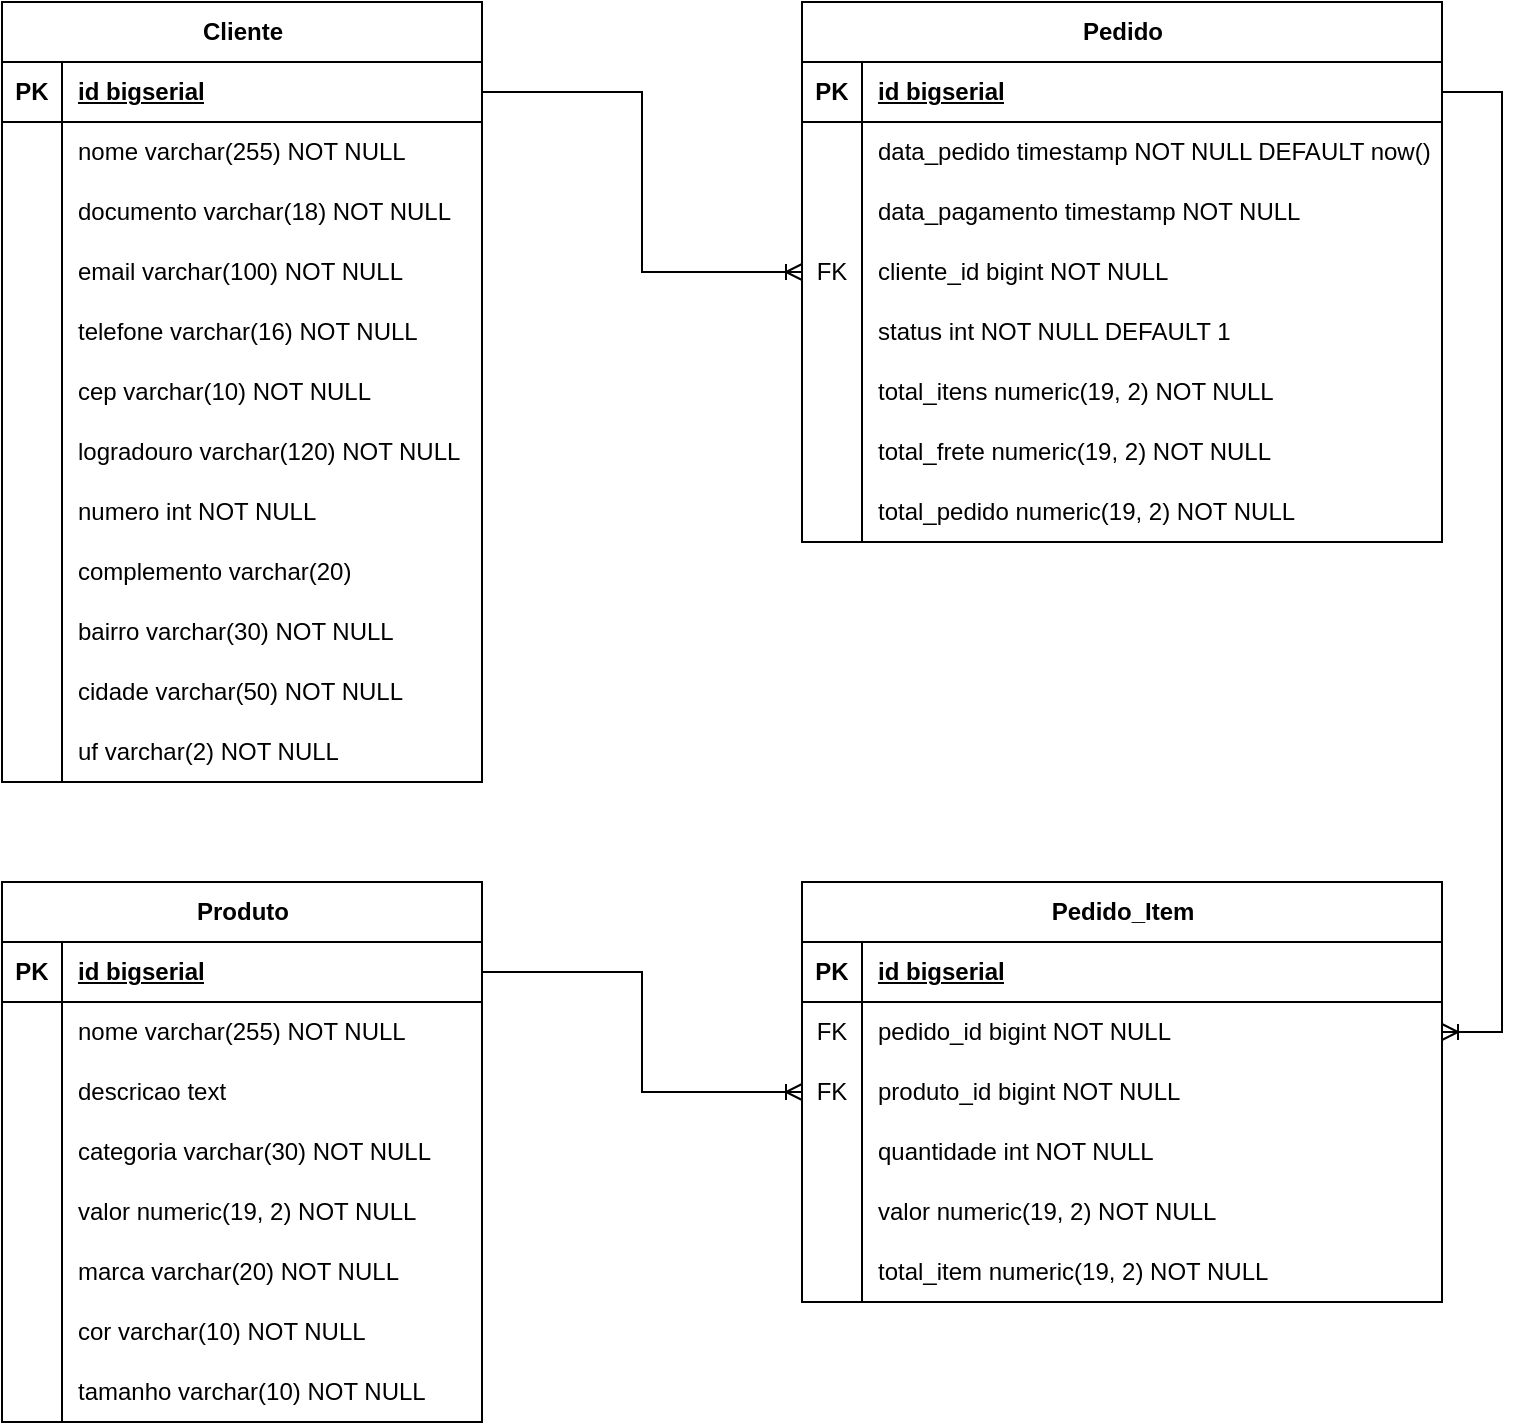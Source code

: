 <mxfile version="21.3.5" type="device">
  <diagram id="R2lEEEUBdFMjLlhIrx00" name="Page-1">
    <mxGraphModel dx="1189" dy="564" grid="1" gridSize="10" guides="1" tooltips="1" connect="1" arrows="1" fold="1" page="1" pageScale="1" pageWidth="850" pageHeight="1100" math="0" shadow="0" extFonts="Permanent Marker^https://fonts.googleapis.com/css?family=Permanent+Marker">
      <root>
        <mxCell id="0" />
        <mxCell id="1" parent="0" />
        <mxCell id="pOI8UPgZXdARu1mR1hJd-1" value="Produto" style="shape=table;startSize=30;container=1;collapsible=1;childLayout=tableLayout;fixedRows=1;rowLines=0;fontStyle=1;align=center;resizeLast=1;html=1;" parent="1" vertex="1">
          <mxGeometry x="40" y="480" width="240" height="270" as="geometry" />
        </mxCell>
        <mxCell id="pOI8UPgZXdARu1mR1hJd-2" value="" style="shape=tableRow;horizontal=0;startSize=0;swimlaneHead=0;swimlaneBody=0;fillColor=none;collapsible=0;dropTarget=0;points=[[0,0.5],[1,0.5]];portConstraint=eastwest;top=0;left=0;right=0;bottom=1;" parent="pOI8UPgZXdARu1mR1hJd-1" vertex="1">
          <mxGeometry y="30" width="240" height="30" as="geometry" />
        </mxCell>
        <mxCell id="pOI8UPgZXdARu1mR1hJd-3" value="PK" style="shape=partialRectangle;connectable=0;fillColor=none;top=0;left=0;bottom=0;right=0;fontStyle=1;overflow=hidden;whiteSpace=wrap;html=1;" parent="pOI8UPgZXdARu1mR1hJd-2" vertex="1">
          <mxGeometry width="30" height="30" as="geometry">
            <mxRectangle width="30" height="30" as="alternateBounds" />
          </mxGeometry>
        </mxCell>
        <mxCell id="pOI8UPgZXdARu1mR1hJd-4" value="id bigserial" style="shape=partialRectangle;connectable=0;fillColor=none;top=0;left=0;bottom=0;right=0;align=left;spacingLeft=6;fontStyle=5;overflow=hidden;whiteSpace=wrap;html=1;" parent="pOI8UPgZXdARu1mR1hJd-2" vertex="1">
          <mxGeometry x="30" width="210" height="30" as="geometry">
            <mxRectangle width="210" height="30" as="alternateBounds" />
          </mxGeometry>
        </mxCell>
        <mxCell id="pOI8UPgZXdARu1mR1hJd-5" value="" style="shape=tableRow;horizontal=0;startSize=0;swimlaneHead=0;swimlaneBody=0;fillColor=none;collapsible=0;dropTarget=0;points=[[0,0.5],[1,0.5]];portConstraint=eastwest;top=0;left=0;right=0;bottom=0;" parent="pOI8UPgZXdARu1mR1hJd-1" vertex="1">
          <mxGeometry y="60" width="240" height="30" as="geometry" />
        </mxCell>
        <mxCell id="pOI8UPgZXdARu1mR1hJd-6" value="" style="shape=partialRectangle;connectable=0;fillColor=none;top=0;left=0;bottom=0;right=0;editable=1;overflow=hidden;whiteSpace=wrap;html=1;" parent="pOI8UPgZXdARu1mR1hJd-5" vertex="1">
          <mxGeometry width="30" height="30" as="geometry">
            <mxRectangle width="30" height="30" as="alternateBounds" />
          </mxGeometry>
        </mxCell>
        <mxCell id="pOI8UPgZXdARu1mR1hJd-7" value="nome varchar(255) NOT NULL" style="shape=partialRectangle;connectable=0;fillColor=none;top=0;left=0;bottom=0;right=0;align=left;spacingLeft=6;overflow=hidden;whiteSpace=wrap;html=1;" parent="pOI8UPgZXdARu1mR1hJd-5" vertex="1">
          <mxGeometry x="30" width="210" height="30" as="geometry">
            <mxRectangle width="210" height="30" as="alternateBounds" />
          </mxGeometry>
        </mxCell>
        <mxCell id="pOI8UPgZXdARu1mR1hJd-8" value="" style="shape=tableRow;horizontal=0;startSize=0;swimlaneHead=0;swimlaneBody=0;fillColor=none;collapsible=0;dropTarget=0;points=[[0,0.5],[1,0.5]];portConstraint=eastwest;top=0;left=0;right=0;bottom=0;" parent="pOI8UPgZXdARu1mR1hJd-1" vertex="1">
          <mxGeometry y="90" width="240" height="30" as="geometry" />
        </mxCell>
        <mxCell id="pOI8UPgZXdARu1mR1hJd-9" value="" style="shape=partialRectangle;connectable=0;fillColor=none;top=0;left=0;bottom=0;right=0;editable=1;overflow=hidden;whiteSpace=wrap;html=1;" parent="pOI8UPgZXdARu1mR1hJd-8" vertex="1">
          <mxGeometry width="30" height="30" as="geometry">
            <mxRectangle width="30" height="30" as="alternateBounds" />
          </mxGeometry>
        </mxCell>
        <mxCell id="pOI8UPgZXdARu1mR1hJd-10" value="descricao text" style="shape=partialRectangle;connectable=0;fillColor=none;top=0;left=0;bottom=0;right=0;align=left;spacingLeft=6;overflow=hidden;whiteSpace=wrap;html=1;" parent="pOI8UPgZXdARu1mR1hJd-8" vertex="1">
          <mxGeometry x="30" width="210" height="30" as="geometry">
            <mxRectangle width="210" height="30" as="alternateBounds" />
          </mxGeometry>
        </mxCell>
        <mxCell id="EuoXAljcPQUyaeSZJzpA-23" style="shape=tableRow;horizontal=0;startSize=0;swimlaneHead=0;swimlaneBody=0;fillColor=none;collapsible=0;dropTarget=0;points=[[0,0.5],[1,0.5]];portConstraint=eastwest;top=0;left=0;right=0;bottom=0;" vertex="1" parent="pOI8UPgZXdARu1mR1hJd-1">
          <mxGeometry y="120" width="240" height="30" as="geometry" />
        </mxCell>
        <mxCell id="EuoXAljcPQUyaeSZJzpA-24" style="shape=partialRectangle;connectable=0;fillColor=none;top=0;left=0;bottom=0;right=0;editable=1;overflow=hidden;whiteSpace=wrap;html=1;" vertex="1" parent="EuoXAljcPQUyaeSZJzpA-23">
          <mxGeometry width="30" height="30" as="geometry">
            <mxRectangle width="30" height="30" as="alternateBounds" />
          </mxGeometry>
        </mxCell>
        <mxCell id="EuoXAljcPQUyaeSZJzpA-25" value="categoria varchar(30) NOT NULL" style="shape=partialRectangle;connectable=0;fillColor=none;top=0;left=0;bottom=0;right=0;align=left;spacingLeft=6;overflow=hidden;whiteSpace=wrap;html=1;" vertex="1" parent="EuoXAljcPQUyaeSZJzpA-23">
          <mxGeometry x="30" width="210" height="30" as="geometry">
            <mxRectangle width="210" height="30" as="alternateBounds" />
          </mxGeometry>
        </mxCell>
        <mxCell id="pOI8UPgZXdARu1mR1hJd-11" value="" style="shape=tableRow;horizontal=0;startSize=0;swimlaneHead=0;swimlaneBody=0;fillColor=none;collapsible=0;dropTarget=0;points=[[0,0.5],[1,0.5]];portConstraint=eastwest;top=0;left=0;right=0;bottom=0;" parent="pOI8UPgZXdARu1mR1hJd-1" vertex="1">
          <mxGeometry y="150" width="240" height="30" as="geometry" />
        </mxCell>
        <mxCell id="pOI8UPgZXdARu1mR1hJd-12" value="" style="shape=partialRectangle;connectable=0;fillColor=none;top=0;left=0;bottom=0;right=0;editable=1;overflow=hidden;whiteSpace=wrap;html=1;" parent="pOI8UPgZXdARu1mR1hJd-11" vertex="1">
          <mxGeometry width="30" height="30" as="geometry">
            <mxRectangle width="30" height="30" as="alternateBounds" />
          </mxGeometry>
        </mxCell>
        <mxCell id="pOI8UPgZXdARu1mR1hJd-13" value="valor numeric(19, 2) NOT NULL" style="shape=partialRectangle;connectable=0;fillColor=none;top=0;left=0;bottom=0;right=0;align=left;spacingLeft=6;overflow=hidden;whiteSpace=wrap;html=1;" parent="pOI8UPgZXdARu1mR1hJd-11" vertex="1">
          <mxGeometry x="30" width="210" height="30" as="geometry">
            <mxRectangle width="210" height="30" as="alternateBounds" />
          </mxGeometry>
        </mxCell>
        <mxCell id="pOI8UPgZXdARu1mR1hJd-18" style="shape=tableRow;horizontal=0;startSize=0;swimlaneHead=0;swimlaneBody=0;fillColor=none;collapsible=0;dropTarget=0;points=[[0,0.5],[1,0.5]];portConstraint=eastwest;top=0;left=0;right=0;bottom=0;" parent="pOI8UPgZXdARu1mR1hJd-1" vertex="1">
          <mxGeometry y="180" width="240" height="30" as="geometry" />
        </mxCell>
        <mxCell id="pOI8UPgZXdARu1mR1hJd-19" style="shape=partialRectangle;connectable=0;fillColor=none;top=0;left=0;bottom=0;right=0;editable=1;overflow=hidden;whiteSpace=wrap;html=1;" parent="pOI8UPgZXdARu1mR1hJd-18" vertex="1">
          <mxGeometry width="30" height="30" as="geometry">
            <mxRectangle width="30" height="30" as="alternateBounds" />
          </mxGeometry>
        </mxCell>
        <mxCell id="pOI8UPgZXdARu1mR1hJd-20" value="marca varchar(20) NOT NULL" style="shape=partialRectangle;connectable=0;fillColor=none;top=0;left=0;bottom=0;right=0;align=left;spacingLeft=6;overflow=hidden;whiteSpace=wrap;html=1;" parent="pOI8UPgZXdARu1mR1hJd-18" vertex="1">
          <mxGeometry x="30" width="210" height="30" as="geometry">
            <mxRectangle width="210" height="30" as="alternateBounds" />
          </mxGeometry>
        </mxCell>
        <mxCell id="pOI8UPgZXdARu1mR1hJd-21" style="shape=tableRow;horizontal=0;startSize=0;swimlaneHead=0;swimlaneBody=0;fillColor=none;collapsible=0;dropTarget=0;points=[[0,0.5],[1,0.5]];portConstraint=eastwest;top=0;left=0;right=0;bottom=0;" parent="pOI8UPgZXdARu1mR1hJd-1" vertex="1">
          <mxGeometry y="210" width="240" height="30" as="geometry" />
        </mxCell>
        <mxCell id="pOI8UPgZXdARu1mR1hJd-22" style="shape=partialRectangle;connectable=0;fillColor=none;top=0;left=0;bottom=0;right=0;editable=1;overflow=hidden;whiteSpace=wrap;html=1;" parent="pOI8UPgZXdARu1mR1hJd-21" vertex="1">
          <mxGeometry width="30" height="30" as="geometry">
            <mxRectangle width="30" height="30" as="alternateBounds" />
          </mxGeometry>
        </mxCell>
        <mxCell id="pOI8UPgZXdARu1mR1hJd-23" value="cor varchar(10) NOT NULL" style="shape=partialRectangle;connectable=0;fillColor=none;top=0;left=0;bottom=0;right=0;align=left;spacingLeft=6;overflow=hidden;whiteSpace=wrap;html=1;" parent="pOI8UPgZXdARu1mR1hJd-21" vertex="1">
          <mxGeometry x="30" width="210" height="30" as="geometry">
            <mxRectangle width="210" height="30" as="alternateBounds" />
          </mxGeometry>
        </mxCell>
        <mxCell id="pOI8UPgZXdARu1mR1hJd-24" style="shape=tableRow;horizontal=0;startSize=0;swimlaneHead=0;swimlaneBody=0;fillColor=none;collapsible=0;dropTarget=0;points=[[0,0.5],[1,0.5]];portConstraint=eastwest;top=0;left=0;right=0;bottom=0;" parent="pOI8UPgZXdARu1mR1hJd-1" vertex="1">
          <mxGeometry y="240" width="240" height="30" as="geometry" />
        </mxCell>
        <mxCell id="pOI8UPgZXdARu1mR1hJd-25" style="shape=partialRectangle;connectable=0;fillColor=none;top=0;left=0;bottom=0;right=0;editable=1;overflow=hidden;whiteSpace=wrap;html=1;" parent="pOI8UPgZXdARu1mR1hJd-24" vertex="1">
          <mxGeometry width="30" height="30" as="geometry">
            <mxRectangle width="30" height="30" as="alternateBounds" />
          </mxGeometry>
        </mxCell>
        <mxCell id="pOI8UPgZXdARu1mR1hJd-26" value="tamanho varchar(10) NOT NULL" style="shape=partialRectangle;connectable=0;fillColor=none;top=0;left=0;bottom=0;right=0;align=left;spacingLeft=6;overflow=hidden;whiteSpace=wrap;html=1;" parent="pOI8UPgZXdARu1mR1hJd-24" vertex="1">
          <mxGeometry x="30" width="210" height="30" as="geometry">
            <mxRectangle width="210" height="30" as="alternateBounds" />
          </mxGeometry>
        </mxCell>
        <mxCell id="pOI8UPgZXdARu1mR1hJd-27" value="Cliente" style="shape=table;startSize=30;container=1;collapsible=1;childLayout=tableLayout;fixedRows=1;rowLines=0;fontStyle=1;align=center;resizeLast=1;html=1;" parent="1" vertex="1">
          <mxGeometry x="40" y="40" width="240" height="390" as="geometry" />
        </mxCell>
        <mxCell id="pOI8UPgZXdARu1mR1hJd-28" value="" style="shape=tableRow;horizontal=0;startSize=0;swimlaneHead=0;swimlaneBody=0;fillColor=none;collapsible=0;dropTarget=0;points=[[0,0.5],[1,0.5]];portConstraint=eastwest;top=0;left=0;right=0;bottom=1;" parent="pOI8UPgZXdARu1mR1hJd-27" vertex="1">
          <mxGeometry y="30" width="240" height="30" as="geometry" />
        </mxCell>
        <mxCell id="pOI8UPgZXdARu1mR1hJd-29" value="PK" style="shape=partialRectangle;connectable=0;fillColor=none;top=0;left=0;bottom=0;right=0;fontStyle=1;overflow=hidden;whiteSpace=wrap;html=1;" parent="pOI8UPgZXdARu1mR1hJd-28" vertex="1">
          <mxGeometry width="30" height="30" as="geometry">
            <mxRectangle width="30" height="30" as="alternateBounds" />
          </mxGeometry>
        </mxCell>
        <mxCell id="pOI8UPgZXdARu1mR1hJd-30" value="id bigserial" style="shape=partialRectangle;connectable=0;fillColor=none;top=0;left=0;bottom=0;right=0;align=left;spacingLeft=6;fontStyle=5;overflow=hidden;whiteSpace=wrap;html=1;" parent="pOI8UPgZXdARu1mR1hJd-28" vertex="1">
          <mxGeometry x="30" width="210" height="30" as="geometry">
            <mxRectangle width="210" height="30" as="alternateBounds" />
          </mxGeometry>
        </mxCell>
        <mxCell id="pOI8UPgZXdARu1mR1hJd-31" value="" style="shape=tableRow;horizontal=0;startSize=0;swimlaneHead=0;swimlaneBody=0;fillColor=none;collapsible=0;dropTarget=0;points=[[0,0.5],[1,0.5]];portConstraint=eastwest;top=0;left=0;right=0;bottom=0;" parent="pOI8UPgZXdARu1mR1hJd-27" vertex="1">
          <mxGeometry y="60" width="240" height="30" as="geometry" />
        </mxCell>
        <mxCell id="pOI8UPgZXdARu1mR1hJd-32" value="" style="shape=partialRectangle;connectable=0;fillColor=none;top=0;left=0;bottom=0;right=0;editable=1;overflow=hidden;whiteSpace=wrap;html=1;" parent="pOI8UPgZXdARu1mR1hJd-31" vertex="1">
          <mxGeometry width="30" height="30" as="geometry">
            <mxRectangle width="30" height="30" as="alternateBounds" />
          </mxGeometry>
        </mxCell>
        <mxCell id="pOI8UPgZXdARu1mR1hJd-33" value="nome varchar(255) NOT NULL" style="shape=partialRectangle;connectable=0;fillColor=none;top=0;left=0;bottom=0;right=0;align=left;spacingLeft=6;overflow=hidden;whiteSpace=wrap;html=1;" parent="pOI8UPgZXdARu1mR1hJd-31" vertex="1">
          <mxGeometry x="30" width="210" height="30" as="geometry">
            <mxRectangle width="210" height="30" as="alternateBounds" />
          </mxGeometry>
        </mxCell>
        <mxCell id="pOI8UPgZXdARu1mR1hJd-34" value="" style="shape=tableRow;horizontal=0;startSize=0;swimlaneHead=0;swimlaneBody=0;fillColor=none;collapsible=0;dropTarget=0;points=[[0,0.5],[1,0.5]];portConstraint=eastwest;top=0;left=0;right=0;bottom=0;" parent="pOI8UPgZXdARu1mR1hJd-27" vertex="1">
          <mxGeometry y="90" width="240" height="30" as="geometry" />
        </mxCell>
        <mxCell id="pOI8UPgZXdARu1mR1hJd-35" value="" style="shape=partialRectangle;connectable=0;fillColor=none;top=0;left=0;bottom=0;right=0;editable=1;overflow=hidden;whiteSpace=wrap;html=1;" parent="pOI8UPgZXdARu1mR1hJd-34" vertex="1">
          <mxGeometry width="30" height="30" as="geometry">
            <mxRectangle width="30" height="30" as="alternateBounds" />
          </mxGeometry>
        </mxCell>
        <mxCell id="pOI8UPgZXdARu1mR1hJd-36" value="documento varchar(18) NOT NULL" style="shape=partialRectangle;connectable=0;fillColor=none;top=0;left=0;bottom=0;right=0;align=left;spacingLeft=6;overflow=hidden;whiteSpace=wrap;html=1;" parent="pOI8UPgZXdARu1mR1hJd-34" vertex="1">
          <mxGeometry x="30" width="210" height="30" as="geometry">
            <mxRectangle width="210" height="30" as="alternateBounds" />
          </mxGeometry>
        </mxCell>
        <mxCell id="pOI8UPgZXdARu1mR1hJd-58" style="shape=tableRow;horizontal=0;startSize=0;swimlaneHead=0;swimlaneBody=0;fillColor=none;collapsible=0;dropTarget=0;points=[[0,0.5],[1,0.5]];portConstraint=eastwest;top=0;left=0;right=0;bottom=0;" parent="pOI8UPgZXdARu1mR1hJd-27" vertex="1">
          <mxGeometry y="120" width="240" height="30" as="geometry" />
        </mxCell>
        <mxCell id="pOI8UPgZXdARu1mR1hJd-59" style="shape=partialRectangle;connectable=0;fillColor=none;top=0;left=0;bottom=0;right=0;editable=1;overflow=hidden;whiteSpace=wrap;html=1;" parent="pOI8UPgZXdARu1mR1hJd-58" vertex="1">
          <mxGeometry width="30" height="30" as="geometry">
            <mxRectangle width="30" height="30" as="alternateBounds" />
          </mxGeometry>
        </mxCell>
        <mxCell id="pOI8UPgZXdARu1mR1hJd-60" value="email varchar(100) NOT NULL" style="shape=partialRectangle;connectable=0;fillColor=none;top=0;left=0;bottom=0;right=0;align=left;spacingLeft=6;overflow=hidden;whiteSpace=wrap;html=1;" parent="pOI8UPgZXdARu1mR1hJd-58" vertex="1">
          <mxGeometry x="30" width="210" height="30" as="geometry">
            <mxRectangle width="210" height="30" as="alternateBounds" />
          </mxGeometry>
        </mxCell>
        <mxCell id="pOI8UPgZXdARu1mR1hJd-55" style="shape=tableRow;horizontal=0;startSize=0;swimlaneHead=0;swimlaneBody=0;fillColor=none;collapsible=0;dropTarget=0;points=[[0,0.5],[1,0.5]];portConstraint=eastwest;top=0;left=0;right=0;bottom=0;" parent="pOI8UPgZXdARu1mR1hJd-27" vertex="1">
          <mxGeometry y="150" width="240" height="30" as="geometry" />
        </mxCell>
        <mxCell id="pOI8UPgZXdARu1mR1hJd-56" style="shape=partialRectangle;connectable=0;fillColor=none;top=0;left=0;bottom=0;right=0;editable=1;overflow=hidden;whiteSpace=wrap;html=1;" parent="pOI8UPgZXdARu1mR1hJd-55" vertex="1">
          <mxGeometry width="30" height="30" as="geometry">
            <mxRectangle width="30" height="30" as="alternateBounds" />
          </mxGeometry>
        </mxCell>
        <mxCell id="pOI8UPgZXdARu1mR1hJd-57" value="telefone varchar(16) NOT NULL" style="shape=partialRectangle;connectable=0;fillColor=none;top=0;left=0;bottom=0;right=0;align=left;spacingLeft=6;overflow=hidden;whiteSpace=wrap;html=1;" parent="pOI8UPgZXdARu1mR1hJd-55" vertex="1">
          <mxGeometry x="30" width="210" height="30" as="geometry">
            <mxRectangle width="210" height="30" as="alternateBounds" />
          </mxGeometry>
        </mxCell>
        <mxCell id="pOI8UPgZXdARu1mR1hJd-61" style="shape=tableRow;horizontal=0;startSize=0;swimlaneHead=0;swimlaneBody=0;fillColor=none;collapsible=0;dropTarget=0;points=[[0,0.5],[1,0.5]];portConstraint=eastwest;top=0;left=0;right=0;bottom=0;" parent="pOI8UPgZXdARu1mR1hJd-27" vertex="1">
          <mxGeometry y="180" width="240" height="30" as="geometry" />
        </mxCell>
        <mxCell id="pOI8UPgZXdARu1mR1hJd-62" style="shape=partialRectangle;connectable=0;fillColor=none;top=0;left=0;bottom=0;right=0;editable=1;overflow=hidden;whiteSpace=wrap;html=1;" parent="pOI8UPgZXdARu1mR1hJd-61" vertex="1">
          <mxGeometry width="30" height="30" as="geometry">
            <mxRectangle width="30" height="30" as="alternateBounds" />
          </mxGeometry>
        </mxCell>
        <mxCell id="pOI8UPgZXdARu1mR1hJd-63" value="cep varchar(10) NOT NULL" style="shape=partialRectangle;connectable=0;fillColor=none;top=0;left=0;bottom=0;right=0;align=left;spacingLeft=6;overflow=hidden;whiteSpace=wrap;html=1;" parent="pOI8UPgZXdARu1mR1hJd-61" vertex="1">
          <mxGeometry x="30" width="210" height="30" as="geometry">
            <mxRectangle width="210" height="30" as="alternateBounds" />
          </mxGeometry>
        </mxCell>
        <mxCell id="pOI8UPgZXdARu1mR1hJd-37" value="" style="shape=tableRow;horizontal=0;startSize=0;swimlaneHead=0;swimlaneBody=0;fillColor=none;collapsible=0;dropTarget=0;points=[[0,0.5],[1,0.5]];portConstraint=eastwest;top=0;left=0;right=0;bottom=0;" parent="pOI8UPgZXdARu1mR1hJd-27" vertex="1">
          <mxGeometry y="210" width="240" height="30" as="geometry" />
        </mxCell>
        <mxCell id="pOI8UPgZXdARu1mR1hJd-38" value="" style="shape=partialRectangle;connectable=0;fillColor=none;top=0;left=0;bottom=0;right=0;editable=1;overflow=hidden;whiteSpace=wrap;html=1;" parent="pOI8UPgZXdARu1mR1hJd-37" vertex="1">
          <mxGeometry width="30" height="30" as="geometry">
            <mxRectangle width="30" height="30" as="alternateBounds" />
          </mxGeometry>
        </mxCell>
        <mxCell id="pOI8UPgZXdARu1mR1hJd-39" value="logradouro varchar(120) NOT NULL" style="shape=partialRectangle;connectable=0;fillColor=none;top=0;left=0;bottom=0;right=0;align=left;spacingLeft=6;overflow=hidden;whiteSpace=wrap;html=1;" parent="pOI8UPgZXdARu1mR1hJd-37" vertex="1">
          <mxGeometry x="30" width="210" height="30" as="geometry">
            <mxRectangle width="210" height="30" as="alternateBounds" />
          </mxGeometry>
        </mxCell>
        <mxCell id="pOI8UPgZXdARu1mR1hJd-40" style="shape=tableRow;horizontal=0;startSize=0;swimlaneHead=0;swimlaneBody=0;fillColor=none;collapsible=0;dropTarget=0;points=[[0,0.5],[1,0.5]];portConstraint=eastwest;top=0;left=0;right=0;bottom=0;" parent="pOI8UPgZXdARu1mR1hJd-27" vertex="1">
          <mxGeometry y="240" width="240" height="30" as="geometry" />
        </mxCell>
        <mxCell id="pOI8UPgZXdARu1mR1hJd-41" style="shape=partialRectangle;connectable=0;fillColor=none;top=0;left=0;bottom=0;right=0;editable=1;overflow=hidden;whiteSpace=wrap;html=1;" parent="pOI8UPgZXdARu1mR1hJd-40" vertex="1">
          <mxGeometry width="30" height="30" as="geometry">
            <mxRectangle width="30" height="30" as="alternateBounds" />
          </mxGeometry>
        </mxCell>
        <mxCell id="pOI8UPgZXdARu1mR1hJd-42" value="numero int NOT NULL" style="shape=partialRectangle;connectable=0;fillColor=none;top=0;left=0;bottom=0;right=0;align=left;spacingLeft=6;overflow=hidden;whiteSpace=wrap;html=1;" parent="pOI8UPgZXdARu1mR1hJd-40" vertex="1">
          <mxGeometry x="30" width="210" height="30" as="geometry">
            <mxRectangle width="210" height="30" as="alternateBounds" />
          </mxGeometry>
        </mxCell>
        <mxCell id="pOI8UPgZXdARu1mR1hJd-43" style="shape=tableRow;horizontal=0;startSize=0;swimlaneHead=0;swimlaneBody=0;fillColor=none;collapsible=0;dropTarget=0;points=[[0,0.5],[1,0.5]];portConstraint=eastwest;top=0;left=0;right=0;bottom=0;" parent="pOI8UPgZXdARu1mR1hJd-27" vertex="1">
          <mxGeometry y="270" width="240" height="30" as="geometry" />
        </mxCell>
        <mxCell id="pOI8UPgZXdARu1mR1hJd-44" style="shape=partialRectangle;connectable=0;fillColor=none;top=0;left=0;bottom=0;right=0;editable=1;overflow=hidden;whiteSpace=wrap;html=1;" parent="pOI8UPgZXdARu1mR1hJd-43" vertex="1">
          <mxGeometry width="30" height="30" as="geometry">
            <mxRectangle width="30" height="30" as="alternateBounds" />
          </mxGeometry>
        </mxCell>
        <mxCell id="pOI8UPgZXdARu1mR1hJd-45" value="complemento varchar(20)" style="shape=partialRectangle;connectable=0;fillColor=none;top=0;left=0;bottom=0;right=0;align=left;spacingLeft=6;overflow=hidden;whiteSpace=wrap;html=1;" parent="pOI8UPgZXdARu1mR1hJd-43" vertex="1">
          <mxGeometry x="30" width="210" height="30" as="geometry">
            <mxRectangle width="210" height="30" as="alternateBounds" />
          </mxGeometry>
        </mxCell>
        <mxCell id="pOI8UPgZXdARu1mR1hJd-46" style="shape=tableRow;horizontal=0;startSize=0;swimlaneHead=0;swimlaneBody=0;fillColor=none;collapsible=0;dropTarget=0;points=[[0,0.5],[1,0.5]];portConstraint=eastwest;top=0;left=0;right=0;bottom=0;" parent="pOI8UPgZXdARu1mR1hJd-27" vertex="1">
          <mxGeometry y="300" width="240" height="30" as="geometry" />
        </mxCell>
        <mxCell id="pOI8UPgZXdARu1mR1hJd-47" style="shape=partialRectangle;connectable=0;fillColor=none;top=0;left=0;bottom=0;right=0;editable=1;overflow=hidden;whiteSpace=wrap;html=1;" parent="pOI8UPgZXdARu1mR1hJd-46" vertex="1">
          <mxGeometry width="30" height="30" as="geometry">
            <mxRectangle width="30" height="30" as="alternateBounds" />
          </mxGeometry>
        </mxCell>
        <mxCell id="pOI8UPgZXdARu1mR1hJd-48" value="bairro varchar(30) NOT NULL" style="shape=partialRectangle;connectable=0;fillColor=none;top=0;left=0;bottom=0;right=0;align=left;spacingLeft=6;overflow=hidden;whiteSpace=wrap;html=1;" parent="pOI8UPgZXdARu1mR1hJd-46" vertex="1">
          <mxGeometry x="30" width="210" height="30" as="geometry">
            <mxRectangle width="210" height="30" as="alternateBounds" />
          </mxGeometry>
        </mxCell>
        <mxCell id="pOI8UPgZXdARu1mR1hJd-49" style="shape=tableRow;horizontal=0;startSize=0;swimlaneHead=0;swimlaneBody=0;fillColor=none;collapsible=0;dropTarget=0;points=[[0,0.5],[1,0.5]];portConstraint=eastwest;top=0;left=0;right=0;bottom=0;" parent="pOI8UPgZXdARu1mR1hJd-27" vertex="1">
          <mxGeometry y="330" width="240" height="30" as="geometry" />
        </mxCell>
        <mxCell id="pOI8UPgZXdARu1mR1hJd-50" style="shape=partialRectangle;connectable=0;fillColor=none;top=0;left=0;bottom=0;right=0;editable=1;overflow=hidden;whiteSpace=wrap;html=1;" parent="pOI8UPgZXdARu1mR1hJd-49" vertex="1">
          <mxGeometry width="30" height="30" as="geometry">
            <mxRectangle width="30" height="30" as="alternateBounds" />
          </mxGeometry>
        </mxCell>
        <mxCell id="pOI8UPgZXdARu1mR1hJd-51" value="cidade varchar(50) NOT NULL" style="shape=partialRectangle;connectable=0;fillColor=none;top=0;left=0;bottom=0;right=0;align=left;spacingLeft=6;overflow=hidden;whiteSpace=wrap;html=1;" parent="pOI8UPgZXdARu1mR1hJd-49" vertex="1">
          <mxGeometry x="30" width="210" height="30" as="geometry">
            <mxRectangle width="210" height="30" as="alternateBounds" />
          </mxGeometry>
        </mxCell>
        <mxCell id="pOI8UPgZXdARu1mR1hJd-52" style="shape=tableRow;horizontal=0;startSize=0;swimlaneHead=0;swimlaneBody=0;fillColor=none;collapsible=0;dropTarget=0;points=[[0,0.5],[1,0.5]];portConstraint=eastwest;top=0;left=0;right=0;bottom=0;" parent="pOI8UPgZXdARu1mR1hJd-27" vertex="1">
          <mxGeometry y="360" width="240" height="30" as="geometry" />
        </mxCell>
        <mxCell id="pOI8UPgZXdARu1mR1hJd-53" style="shape=partialRectangle;connectable=0;fillColor=none;top=0;left=0;bottom=0;right=0;editable=1;overflow=hidden;whiteSpace=wrap;html=1;" parent="pOI8UPgZXdARu1mR1hJd-52" vertex="1">
          <mxGeometry width="30" height="30" as="geometry">
            <mxRectangle width="30" height="30" as="alternateBounds" />
          </mxGeometry>
        </mxCell>
        <mxCell id="pOI8UPgZXdARu1mR1hJd-54" value="uf varchar(2) NOT NULL" style="shape=partialRectangle;connectable=0;fillColor=none;top=0;left=0;bottom=0;right=0;align=left;spacingLeft=6;overflow=hidden;whiteSpace=wrap;html=1;" parent="pOI8UPgZXdARu1mR1hJd-52" vertex="1">
          <mxGeometry x="30" width="210" height="30" as="geometry">
            <mxRectangle width="210" height="30" as="alternateBounds" />
          </mxGeometry>
        </mxCell>
        <mxCell id="pOI8UPgZXdARu1mR1hJd-64" value="Pedido" style="shape=table;startSize=30;container=1;collapsible=1;childLayout=tableLayout;fixedRows=1;rowLines=0;fontStyle=1;align=center;resizeLast=1;html=1;" parent="1" vertex="1">
          <mxGeometry x="440" y="40" width="320" height="270" as="geometry" />
        </mxCell>
        <mxCell id="pOI8UPgZXdARu1mR1hJd-65" value="" style="shape=tableRow;horizontal=0;startSize=0;swimlaneHead=0;swimlaneBody=0;fillColor=none;collapsible=0;dropTarget=0;points=[[0,0.5],[1,0.5]];portConstraint=eastwest;top=0;left=0;right=0;bottom=1;" parent="pOI8UPgZXdARu1mR1hJd-64" vertex="1">
          <mxGeometry y="30" width="320" height="30" as="geometry" />
        </mxCell>
        <mxCell id="pOI8UPgZXdARu1mR1hJd-66" value="PK" style="shape=partialRectangle;connectable=0;fillColor=none;top=0;left=0;bottom=0;right=0;fontStyle=1;overflow=hidden;whiteSpace=wrap;html=1;" parent="pOI8UPgZXdARu1mR1hJd-65" vertex="1">
          <mxGeometry width="30" height="30" as="geometry">
            <mxRectangle width="30" height="30" as="alternateBounds" />
          </mxGeometry>
        </mxCell>
        <mxCell id="pOI8UPgZXdARu1mR1hJd-67" value="id bigserial" style="shape=partialRectangle;connectable=0;fillColor=none;top=0;left=0;bottom=0;right=0;align=left;spacingLeft=6;fontStyle=5;overflow=hidden;whiteSpace=wrap;html=1;" parent="pOI8UPgZXdARu1mR1hJd-65" vertex="1">
          <mxGeometry x="30" width="290" height="30" as="geometry">
            <mxRectangle width="290" height="30" as="alternateBounds" />
          </mxGeometry>
        </mxCell>
        <mxCell id="pOI8UPgZXdARu1mR1hJd-68" value="" style="shape=tableRow;horizontal=0;startSize=0;swimlaneHead=0;swimlaneBody=0;fillColor=none;collapsible=0;dropTarget=0;points=[[0,0.5],[1,0.5]];portConstraint=eastwest;top=0;left=0;right=0;bottom=0;" parent="pOI8UPgZXdARu1mR1hJd-64" vertex="1">
          <mxGeometry y="60" width="320" height="30" as="geometry" />
        </mxCell>
        <mxCell id="pOI8UPgZXdARu1mR1hJd-69" value="" style="shape=partialRectangle;connectable=0;fillColor=none;top=0;left=0;bottom=0;right=0;editable=1;overflow=hidden;whiteSpace=wrap;html=1;" parent="pOI8UPgZXdARu1mR1hJd-68" vertex="1">
          <mxGeometry width="30" height="30" as="geometry">
            <mxRectangle width="30" height="30" as="alternateBounds" />
          </mxGeometry>
        </mxCell>
        <mxCell id="pOI8UPgZXdARu1mR1hJd-70" value="data_pedido timestamp NOT NULL DEFAULT now()" style="shape=partialRectangle;connectable=0;fillColor=none;top=0;left=0;bottom=0;right=0;align=left;spacingLeft=6;overflow=hidden;whiteSpace=wrap;html=1;" parent="pOI8UPgZXdARu1mR1hJd-68" vertex="1">
          <mxGeometry x="30" width="290" height="30" as="geometry">
            <mxRectangle width="290" height="30" as="alternateBounds" />
          </mxGeometry>
        </mxCell>
        <mxCell id="EuoXAljcPQUyaeSZJzpA-20" style="shape=tableRow;horizontal=0;startSize=0;swimlaneHead=0;swimlaneBody=0;fillColor=none;collapsible=0;dropTarget=0;points=[[0,0.5],[1,0.5]];portConstraint=eastwest;top=0;left=0;right=0;bottom=0;" vertex="1" parent="pOI8UPgZXdARu1mR1hJd-64">
          <mxGeometry y="90" width="320" height="30" as="geometry" />
        </mxCell>
        <mxCell id="EuoXAljcPQUyaeSZJzpA-21" style="shape=partialRectangle;connectable=0;fillColor=none;top=0;left=0;bottom=0;right=0;editable=1;overflow=hidden;whiteSpace=wrap;html=1;" vertex="1" parent="EuoXAljcPQUyaeSZJzpA-20">
          <mxGeometry width="30" height="30" as="geometry">
            <mxRectangle width="30" height="30" as="alternateBounds" />
          </mxGeometry>
        </mxCell>
        <mxCell id="EuoXAljcPQUyaeSZJzpA-22" value="data_pagamento timestamp NOT NULL" style="shape=partialRectangle;connectable=0;fillColor=none;top=0;left=0;bottom=0;right=0;align=left;spacingLeft=6;overflow=hidden;whiteSpace=wrap;html=1;" vertex="1" parent="EuoXAljcPQUyaeSZJzpA-20">
          <mxGeometry x="30" width="290" height="30" as="geometry">
            <mxRectangle width="290" height="30" as="alternateBounds" />
          </mxGeometry>
        </mxCell>
        <mxCell id="pOI8UPgZXdARu1mR1hJd-71" value="" style="shape=tableRow;horizontal=0;startSize=0;swimlaneHead=0;swimlaneBody=0;fillColor=none;collapsible=0;dropTarget=0;points=[[0,0.5],[1,0.5]];portConstraint=eastwest;top=0;left=0;right=0;bottom=0;" parent="pOI8UPgZXdARu1mR1hJd-64" vertex="1">
          <mxGeometry y="120" width="320" height="30" as="geometry" />
        </mxCell>
        <mxCell id="pOI8UPgZXdARu1mR1hJd-72" value="FK" style="shape=partialRectangle;connectable=0;fillColor=none;top=0;left=0;bottom=0;right=0;editable=1;overflow=hidden;whiteSpace=wrap;html=1;" parent="pOI8UPgZXdARu1mR1hJd-71" vertex="1">
          <mxGeometry width="30" height="30" as="geometry">
            <mxRectangle width="30" height="30" as="alternateBounds" />
          </mxGeometry>
        </mxCell>
        <mxCell id="pOI8UPgZXdARu1mR1hJd-73" value="cliente_id bigint NOT NULL" style="shape=partialRectangle;connectable=0;fillColor=none;top=0;left=0;bottom=0;right=0;align=left;spacingLeft=6;overflow=hidden;whiteSpace=wrap;html=1;" parent="pOI8UPgZXdARu1mR1hJd-71" vertex="1">
          <mxGeometry x="30" width="290" height="30" as="geometry">
            <mxRectangle width="290" height="30" as="alternateBounds" />
          </mxGeometry>
        </mxCell>
        <mxCell id="pOI8UPgZXdARu1mR1hJd-74" value="" style="shape=tableRow;horizontal=0;startSize=0;swimlaneHead=0;swimlaneBody=0;fillColor=none;collapsible=0;dropTarget=0;points=[[0,0.5],[1,0.5]];portConstraint=eastwest;top=0;left=0;right=0;bottom=0;" parent="pOI8UPgZXdARu1mR1hJd-64" vertex="1">
          <mxGeometry y="150" width="320" height="30" as="geometry" />
        </mxCell>
        <mxCell id="pOI8UPgZXdARu1mR1hJd-75" value="" style="shape=partialRectangle;connectable=0;fillColor=none;top=0;left=0;bottom=0;right=0;editable=1;overflow=hidden;whiteSpace=wrap;html=1;" parent="pOI8UPgZXdARu1mR1hJd-74" vertex="1">
          <mxGeometry width="30" height="30" as="geometry">
            <mxRectangle width="30" height="30" as="alternateBounds" />
          </mxGeometry>
        </mxCell>
        <mxCell id="pOI8UPgZXdARu1mR1hJd-76" value="status int NOT NULL DEFAULT 1" style="shape=partialRectangle;connectable=0;fillColor=none;top=0;left=0;bottom=0;right=0;align=left;spacingLeft=6;overflow=hidden;whiteSpace=wrap;html=1;" parent="pOI8UPgZXdARu1mR1hJd-74" vertex="1">
          <mxGeometry x="30" width="290" height="30" as="geometry">
            <mxRectangle width="290" height="30" as="alternateBounds" />
          </mxGeometry>
        </mxCell>
        <mxCell id="pOI8UPgZXdARu1mR1hJd-77" style="shape=tableRow;horizontal=0;startSize=0;swimlaneHead=0;swimlaneBody=0;fillColor=none;collapsible=0;dropTarget=0;points=[[0,0.5],[1,0.5]];portConstraint=eastwest;top=0;left=0;right=0;bottom=0;" parent="pOI8UPgZXdARu1mR1hJd-64" vertex="1">
          <mxGeometry y="180" width="320" height="30" as="geometry" />
        </mxCell>
        <mxCell id="pOI8UPgZXdARu1mR1hJd-78" style="shape=partialRectangle;connectable=0;fillColor=none;top=0;left=0;bottom=0;right=0;editable=1;overflow=hidden;whiteSpace=wrap;html=1;" parent="pOI8UPgZXdARu1mR1hJd-77" vertex="1">
          <mxGeometry width="30" height="30" as="geometry">
            <mxRectangle width="30" height="30" as="alternateBounds" />
          </mxGeometry>
        </mxCell>
        <mxCell id="pOI8UPgZXdARu1mR1hJd-79" value="total_itens numeric(19, 2) NOT NULL" style="shape=partialRectangle;connectable=0;fillColor=none;top=0;left=0;bottom=0;right=0;align=left;spacingLeft=6;overflow=hidden;whiteSpace=wrap;html=1;" parent="pOI8UPgZXdARu1mR1hJd-77" vertex="1">
          <mxGeometry x="30" width="290" height="30" as="geometry">
            <mxRectangle width="290" height="30" as="alternateBounds" />
          </mxGeometry>
        </mxCell>
        <mxCell id="pOI8UPgZXdARu1mR1hJd-80" style="shape=tableRow;horizontal=0;startSize=0;swimlaneHead=0;swimlaneBody=0;fillColor=none;collapsible=0;dropTarget=0;points=[[0,0.5],[1,0.5]];portConstraint=eastwest;top=0;left=0;right=0;bottom=0;" parent="pOI8UPgZXdARu1mR1hJd-64" vertex="1">
          <mxGeometry y="210" width="320" height="30" as="geometry" />
        </mxCell>
        <mxCell id="pOI8UPgZXdARu1mR1hJd-81" style="shape=partialRectangle;connectable=0;fillColor=none;top=0;left=0;bottom=0;right=0;editable=1;overflow=hidden;whiteSpace=wrap;html=1;" parent="pOI8UPgZXdARu1mR1hJd-80" vertex="1">
          <mxGeometry width="30" height="30" as="geometry">
            <mxRectangle width="30" height="30" as="alternateBounds" />
          </mxGeometry>
        </mxCell>
        <mxCell id="pOI8UPgZXdARu1mR1hJd-82" value="total_frete numeric(19, 2) NOT NULL" style="shape=partialRectangle;connectable=0;fillColor=none;top=0;left=0;bottom=0;right=0;align=left;spacingLeft=6;overflow=hidden;whiteSpace=wrap;html=1;" parent="pOI8UPgZXdARu1mR1hJd-80" vertex="1">
          <mxGeometry x="30" width="290" height="30" as="geometry">
            <mxRectangle width="290" height="30" as="alternateBounds" />
          </mxGeometry>
        </mxCell>
        <mxCell id="pOI8UPgZXdARu1mR1hJd-83" style="shape=tableRow;horizontal=0;startSize=0;swimlaneHead=0;swimlaneBody=0;fillColor=none;collapsible=0;dropTarget=0;points=[[0,0.5],[1,0.5]];portConstraint=eastwest;top=0;left=0;right=0;bottom=0;" parent="pOI8UPgZXdARu1mR1hJd-64" vertex="1">
          <mxGeometry y="240" width="320" height="30" as="geometry" />
        </mxCell>
        <mxCell id="pOI8UPgZXdARu1mR1hJd-84" style="shape=partialRectangle;connectable=0;fillColor=none;top=0;left=0;bottom=0;right=0;editable=1;overflow=hidden;whiteSpace=wrap;html=1;" parent="pOI8UPgZXdARu1mR1hJd-83" vertex="1">
          <mxGeometry width="30" height="30" as="geometry">
            <mxRectangle width="30" height="30" as="alternateBounds" />
          </mxGeometry>
        </mxCell>
        <mxCell id="pOI8UPgZXdARu1mR1hJd-85" value="total_pedido numeric(19, 2) NOT NULL" style="shape=partialRectangle;connectable=0;fillColor=none;top=0;left=0;bottom=0;right=0;align=left;spacingLeft=6;overflow=hidden;whiteSpace=wrap;html=1;" parent="pOI8UPgZXdARu1mR1hJd-83" vertex="1">
          <mxGeometry x="30" width="290" height="30" as="geometry">
            <mxRectangle width="290" height="30" as="alternateBounds" />
          </mxGeometry>
        </mxCell>
        <mxCell id="pOI8UPgZXdARu1mR1hJd-86" value="" style="edgeStyle=orthogonalEdgeStyle;fontSize=12;html=1;endArrow=ERoneToMany;rounded=0;" parent="1" source="pOI8UPgZXdARu1mR1hJd-28" target="pOI8UPgZXdARu1mR1hJd-71" edge="1">
          <mxGeometry width="100" height="100" relative="1" as="geometry">
            <mxPoint x="320" y="80" as="sourcePoint" />
            <mxPoint x="440" y="360" as="targetPoint" />
          </mxGeometry>
        </mxCell>
        <mxCell id="EuoXAljcPQUyaeSZJzpA-1" value="Pedido_Item" style="shape=table;startSize=30;container=1;collapsible=1;childLayout=tableLayout;fixedRows=1;rowLines=0;fontStyle=1;align=center;resizeLast=1;html=1;" vertex="1" parent="1">
          <mxGeometry x="440" y="480" width="320" height="210" as="geometry" />
        </mxCell>
        <mxCell id="EuoXAljcPQUyaeSZJzpA-2" value="" style="shape=tableRow;horizontal=0;startSize=0;swimlaneHead=0;swimlaneBody=0;fillColor=none;collapsible=0;dropTarget=0;points=[[0,0.5],[1,0.5]];portConstraint=eastwest;top=0;left=0;right=0;bottom=1;" vertex="1" parent="EuoXAljcPQUyaeSZJzpA-1">
          <mxGeometry y="30" width="320" height="30" as="geometry" />
        </mxCell>
        <mxCell id="EuoXAljcPQUyaeSZJzpA-3" value="PK" style="shape=partialRectangle;connectable=0;fillColor=none;top=0;left=0;bottom=0;right=0;fontStyle=1;overflow=hidden;whiteSpace=wrap;html=1;" vertex="1" parent="EuoXAljcPQUyaeSZJzpA-2">
          <mxGeometry width="30" height="30" as="geometry">
            <mxRectangle width="30" height="30" as="alternateBounds" />
          </mxGeometry>
        </mxCell>
        <mxCell id="EuoXAljcPQUyaeSZJzpA-4" value="id bigserial" style="shape=partialRectangle;connectable=0;fillColor=none;top=0;left=0;bottom=0;right=0;align=left;spacingLeft=6;fontStyle=5;overflow=hidden;whiteSpace=wrap;html=1;" vertex="1" parent="EuoXAljcPQUyaeSZJzpA-2">
          <mxGeometry x="30" width="290" height="30" as="geometry">
            <mxRectangle width="290" height="30" as="alternateBounds" />
          </mxGeometry>
        </mxCell>
        <mxCell id="EuoXAljcPQUyaeSZJzpA-5" value="" style="shape=tableRow;horizontal=0;startSize=0;swimlaneHead=0;swimlaneBody=0;fillColor=none;collapsible=0;dropTarget=0;points=[[0,0.5],[1,0.5]];portConstraint=eastwest;top=0;left=0;right=0;bottom=0;" vertex="1" parent="EuoXAljcPQUyaeSZJzpA-1">
          <mxGeometry y="60" width="320" height="30" as="geometry" />
        </mxCell>
        <mxCell id="EuoXAljcPQUyaeSZJzpA-6" value="FK" style="shape=partialRectangle;connectable=0;fillColor=none;top=0;left=0;bottom=0;right=0;editable=1;overflow=hidden;whiteSpace=wrap;html=1;" vertex="1" parent="EuoXAljcPQUyaeSZJzpA-5">
          <mxGeometry width="30" height="30" as="geometry">
            <mxRectangle width="30" height="30" as="alternateBounds" />
          </mxGeometry>
        </mxCell>
        <mxCell id="EuoXAljcPQUyaeSZJzpA-7" value="pedido_id bigint NOT NULL" style="shape=partialRectangle;connectable=0;fillColor=none;top=0;left=0;bottom=0;right=0;align=left;spacingLeft=6;overflow=hidden;whiteSpace=wrap;html=1;" vertex="1" parent="EuoXAljcPQUyaeSZJzpA-5">
          <mxGeometry x="30" width="290" height="30" as="geometry">
            <mxRectangle width="290" height="30" as="alternateBounds" />
          </mxGeometry>
        </mxCell>
        <mxCell id="EuoXAljcPQUyaeSZJzpA-8" value="" style="shape=tableRow;horizontal=0;startSize=0;swimlaneHead=0;swimlaneBody=0;fillColor=none;collapsible=0;dropTarget=0;points=[[0,0.5],[1,0.5]];portConstraint=eastwest;top=0;left=0;right=0;bottom=0;" vertex="1" parent="EuoXAljcPQUyaeSZJzpA-1">
          <mxGeometry y="90" width="320" height="30" as="geometry" />
        </mxCell>
        <mxCell id="EuoXAljcPQUyaeSZJzpA-9" value="FK" style="shape=partialRectangle;connectable=0;fillColor=none;top=0;left=0;bottom=0;right=0;editable=1;overflow=hidden;whiteSpace=wrap;html=1;" vertex="1" parent="EuoXAljcPQUyaeSZJzpA-8">
          <mxGeometry width="30" height="30" as="geometry">
            <mxRectangle width="30" height="30" as="alternateBounds" />
          </mxGeometry>
        </mxCell>
        <mxCell id="EuoXAljcPQUyaeSZJzpA-10" value="produto_id bigint NOT NULL" style="shape=partialRectangle;connectable=0;fillColor=none;top=0;left=0;bottom=0;right=0;align=left;spacingLeft=6;overflow=hidden;whiteSpace=wrap;html=1;" vertex="1" parent="EuoXAljcPQUyaeSZJzpA-8">
          <mxGeometry x="30" width="290" height="30" as="geometry">
            <mxRectangle width="290" height="30" as="alternateBounds" />
          </mxGeometry>
        </mxCell>
        <mxCell id="EuoXAljcPQUyaeSZJzpA-11" value="" style="shape=tableRow;horizontal=0;startSize=0;swimlaneHead=0;swimlaneBody=0;fillColor=none;collapsible=0;dropTarget=0;points=[[0,0.5],[1,0.5]];portConstraint=eastwest;top=0;left=0;right=0;bottom=0;" vertex="1" parent="EuoXAljcPQUyaeSZJzpA-1">
          <mxGeometry y="120" width="320" height="30" as="geometry" />
        </mxCell>
        <mxCell id="EuoXAljcPQUyaeSZJzpA-12" value="" style="shape=partialRectangle;connectable=0;fillColor=none;top=0;left=0;bottom=0;right=0;editable=1;overflow=hidden;whiteSpace=wrap;html=1;" vertex="1" parent="EuoXAljcPQUyaeSZJzpA-11">
          <mxGeometry width="30" height="30" as="geometry">
            <mxRectangle width="30" height="30" as="alternateBounds" />
          </mxGeometry>
        </mxCell>
        <mxCell id="EuoXAljcPQUyaeSZJzpA-13" value="quantidade int NOT NULL" style="shape=partialRectangle;connectable=0;fillColor=none;top=0;left=0;bottom=0;right=0;align=left;spacingLeft=6;overflow=hidden;whiteSpace=wrap;html=1;" vertex="1" parent="EuoXAljcPQUyaeSZJzpA-11">
          <mxGeometry x="30" width="290" height="30" as="geometry">
            <mxRectangle width="290" height="30" as="alternateBounds" />
          </mxGeometry>
        </mxCell>
        <mxCell id="EuoXAljcPQUyaeSZJzpA-17" style="shape=tableRow;horizontal=0;startSize=0;swimlaneHead=0;swimlaneBody=0;fillColor=none;collapsible=0;dropTarget=0;points=[[0,0.5],[1,0.5]];portConstraint=eastwest;top=0;left=0;right=0;bottom=0;" vertex="1" parent="EuoXAljcPQUyaeSZJzpA-1">
          <mxGeometry y="150" width="320" height="30" as="geometry" />
        </mxCell>
        <mxCell id="EuoXAljcPQUyaeSZJzpA-18" style="shape=partialRectangle;connectable=0;fillColor=none;top=0;left=0;bottom=0;right=0;editable=1;overflow=hidden;whiteSpace=wrap;html=1;" vertex="1" parent="EuoXAljcPQUyaeSZJzpA-17">
          <mxGeometry width="30" height="30" as="geometry">
            <mxRectangle width="30" height="30" as="alternateBounds" />
          </mxGeometry>
        </mxCell>
        <mxCell id="EuoXAljcPQUyaeSZJzpA-19" value="valor numeric(19, 2) NOT NULL" style="shape=partialRectangle;connectable=0;fillColor=none;top=0;left=0;bottom=0;right=0;align=left;spacingLeft=6;overflow=hidden;whiteSpace=wrap;html=1;" vertex="1" parent="EuoXAljcPQUyaeSZJzpA-17">
          <mxGeometry x="30" width="290" height="30" as="geometry">
            <mxRectangle width="290" height="30" as="alternateBounds" />
          </mxGeometry>
        </mxCell>
        <mxCell id="EuoXAljcPQUyaeSZJzpA-14" style="shape=tableRow;horizontal=0;startSize=0;swimlaneHead=0;swimlaneBody=0;fillColor=none;collapsible=0;dropTarget=0;points=[[0,0.5],[1,0.5]];portConstraint=eastwest;top=0;left=0;right=0;bottom=0;" vertex="1" parent="EuoXAljcPQUyaeSZJzpA-1">
          <mxGeometry y="180" width="320" height="30" as="geometry" />
        </mxCell>
        <mxCell id="EuoXAljcPQUyaeSZJzpA-15" style="shape=partialRectangle;connectable=0;fillColor=none;top=0;left=0;bottom=0;right=0;editable=1;overflow=hidden;whiteSpace=wrap;html=1;" vertex="1" parent="EuoXAljcPQUyaeSZJzpA-14">
          <mxGeometry width="30" height="30" as="geometry">
            <mxRectangle width="30" height="30" as="alternateBounds" />
          </mxGeometry>
        </mxCell>
        <mxCell id="EuoXAljcPQUyaeSZJzpA-16" value="total_item numeric(19, 2) NOT NULL" style="shape=partialRectangle;connectable=0;fillColor=none;top=0;left=0;bottom=0;right=0;align=left;spacingLeft=6;overflow=hidden;whiteSpace=wrap;html=1;" vertex="1" parent="EuoXAljcPQUyaeSZJzpA-14">
          <mxGeometry x="30" width="290" height="30" as="geometry">
            <mxRectangle width="290" height="30" as="alternateBounds" />
          </mxGeometry>
        </mxCell>
        <mxCell id="EuoXAljcPQUyaeSZJzpA-26" value="" style="edgeStyle=entityRelationEdgeStyle;fontSize=12;html=1;endArrow=ERoneToMany;rounded=0;" edge="1" parent="1" source="pOI8UPgZXdARu1mR1hJd-65" target="EuoXAljcPQUyaeSZJzpA-5">
          <mxGeometry width="100" height="100" relative="1" as="geometry">
            <mxPoint x="410" y="400" as="sourcePoint" />
            <mxPoint x="510" y="300" as="targetPoint" />
          </mxGeometry>
        </mxCell>
        <mxCell id="EuoXAljcPQUyaeSZJzpA-27" value="" style="edgeStyle=orthogonalEdgeStyle;fontSize=12;html=1;endArrow=ERoneToMany;rounded=0;" edge="1" parent="1" source="pOI8UPgZXdARu1mR1hJd-2" target="EuoXAljcPQUyaeSZJzpA-8">
          <mxGeometry width="100" height="100" relative="1" as="geometry">
            <mxPoint x="290" y="590" as="sourcePoint" />
            <mxPoint x="390" y="490" as="targetPoint" />
          </mxGeometry>
        </mxCell>
      </root>
    </mxGraphModel>
  </diagram>
</mxfile>
